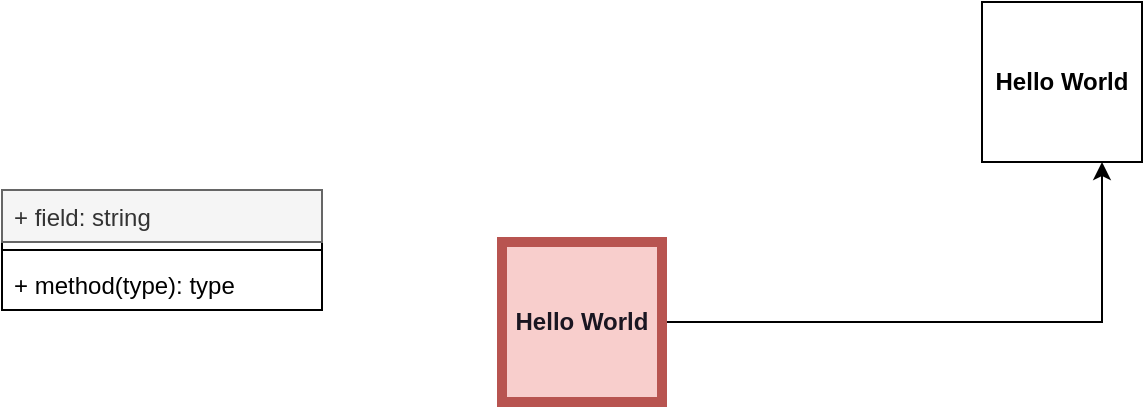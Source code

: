 <mxfile version="13.0.9">
    <diagram id="X-Xr019ytkax4yaTRmsC" name="Page-1">
        <mxGraphModel dx="171" dy="618" grid="1" gridSize="10" guides="1" tooltips="1" connect="1" arrows="1" fold="1" page="1" pageScale="1" pageWidth="827" pageHeight="1169" math="0" shadow="0">
            <root>
                <mxCell id="0"/>
                <mxCell id="1" parent="0"/>
                <mxCell id="10" style="edgeStyle=orthogonalEdgeStyle;rounded=0;orthogonalLoop=1;jettySize=auto;html=1;entryX=0.75;entryY=1;entryDx=0;entryDy=0;" parent="1" source="2" target="3" edge="1">
                    <mxGeometry relative="1" as="geometry"/>
                </mxCell>
                <mxCell id="2" value="&lt;b&gt;Hello World&lt;/b&gt;" style="whiteSpace=wrap;html=1;aspect=fixed;fillColor=#f8cecc;strokeColor=#b85450;strokeWidth=5;gradientColor=none;fontColor=#1A1621;" parent="1" vertex="1">
                    <mxGeometry x="310" y="290" width="80" height="80" as="geometry"/>
                </mxCell>
                <mxCell id="3" value="&lt;b&gt;Hello World&lt;/b&gt;" style="whiteSpace=wrap;html=1;aspect=fixed;" parent="1" vertex="1">
                    <mxGeometry x="550" y="170" width="80" height="80" as="geometry"/>
                </mxCell>
                <mxCell id="11" value="useState&#10;" style="swimlane;fontStyle=1;align=center;verticalAlign=top;childLayout=stackLayout;horizontal=1;startSize=0;horizontalStack=0;resizeParent=1;resizeParentMax=0;resizeLast=0;collapsible=1;marginBottom=0;" parent="1" vertex="1">
                    <mxGeometry x="60" y="264" width="160" height="60" as="geometry">
                        <mxRectangle x="60" y="264" width="80" height="26" as="alternateBounds"/>
                    </mxGeometry>
                </mxCell>
                <mxCell id="12" value="+ field: string&#10;" style="text;strokeColor=#666666;fillColor=#f5f5f5;align=left;verticalAlign=top;spacingLeft=4;spacingRight=4;overflow=hidden;rotatable=0;points=[[0,0.5],[1,0.5]];portConstraint=eastwest;fontColor=#333333;" parent="11" vertex="1">
                    <mxGeometry width="160" height="26" as="geometry"/>
                </mxCell>
                <mxCell id="13" value="" style="line;strokeWidth=1;fillColor=none;align=left;verticalAlign=middle;spacingTop=-1;spacingLeft=3;spacingRight=3;rotatable=0;labelPosition=right;points=[];portConstraint=eastwest;" parent="11" vertex="1">
                    <mxGeometry y="26" width="160" height="8" as="geometry"/>
                </mxCell>
                <mxCell id="14" value="+ method(type): type" style="text;align=left;verticalAlign=top;spacingLeft=4;spacingRight=4;overflow=hidden;rotatable=0;points=[[0,0.5],[1,0.5]];portConstraint=eastwest;" parent="11" vertex="1">
                    <mxGeometry y="34" width="160" height="26" as="geometry"/>
                </mxCell>
            </root>
        </mxGraphModel>
    </diagram>
</mxfile>